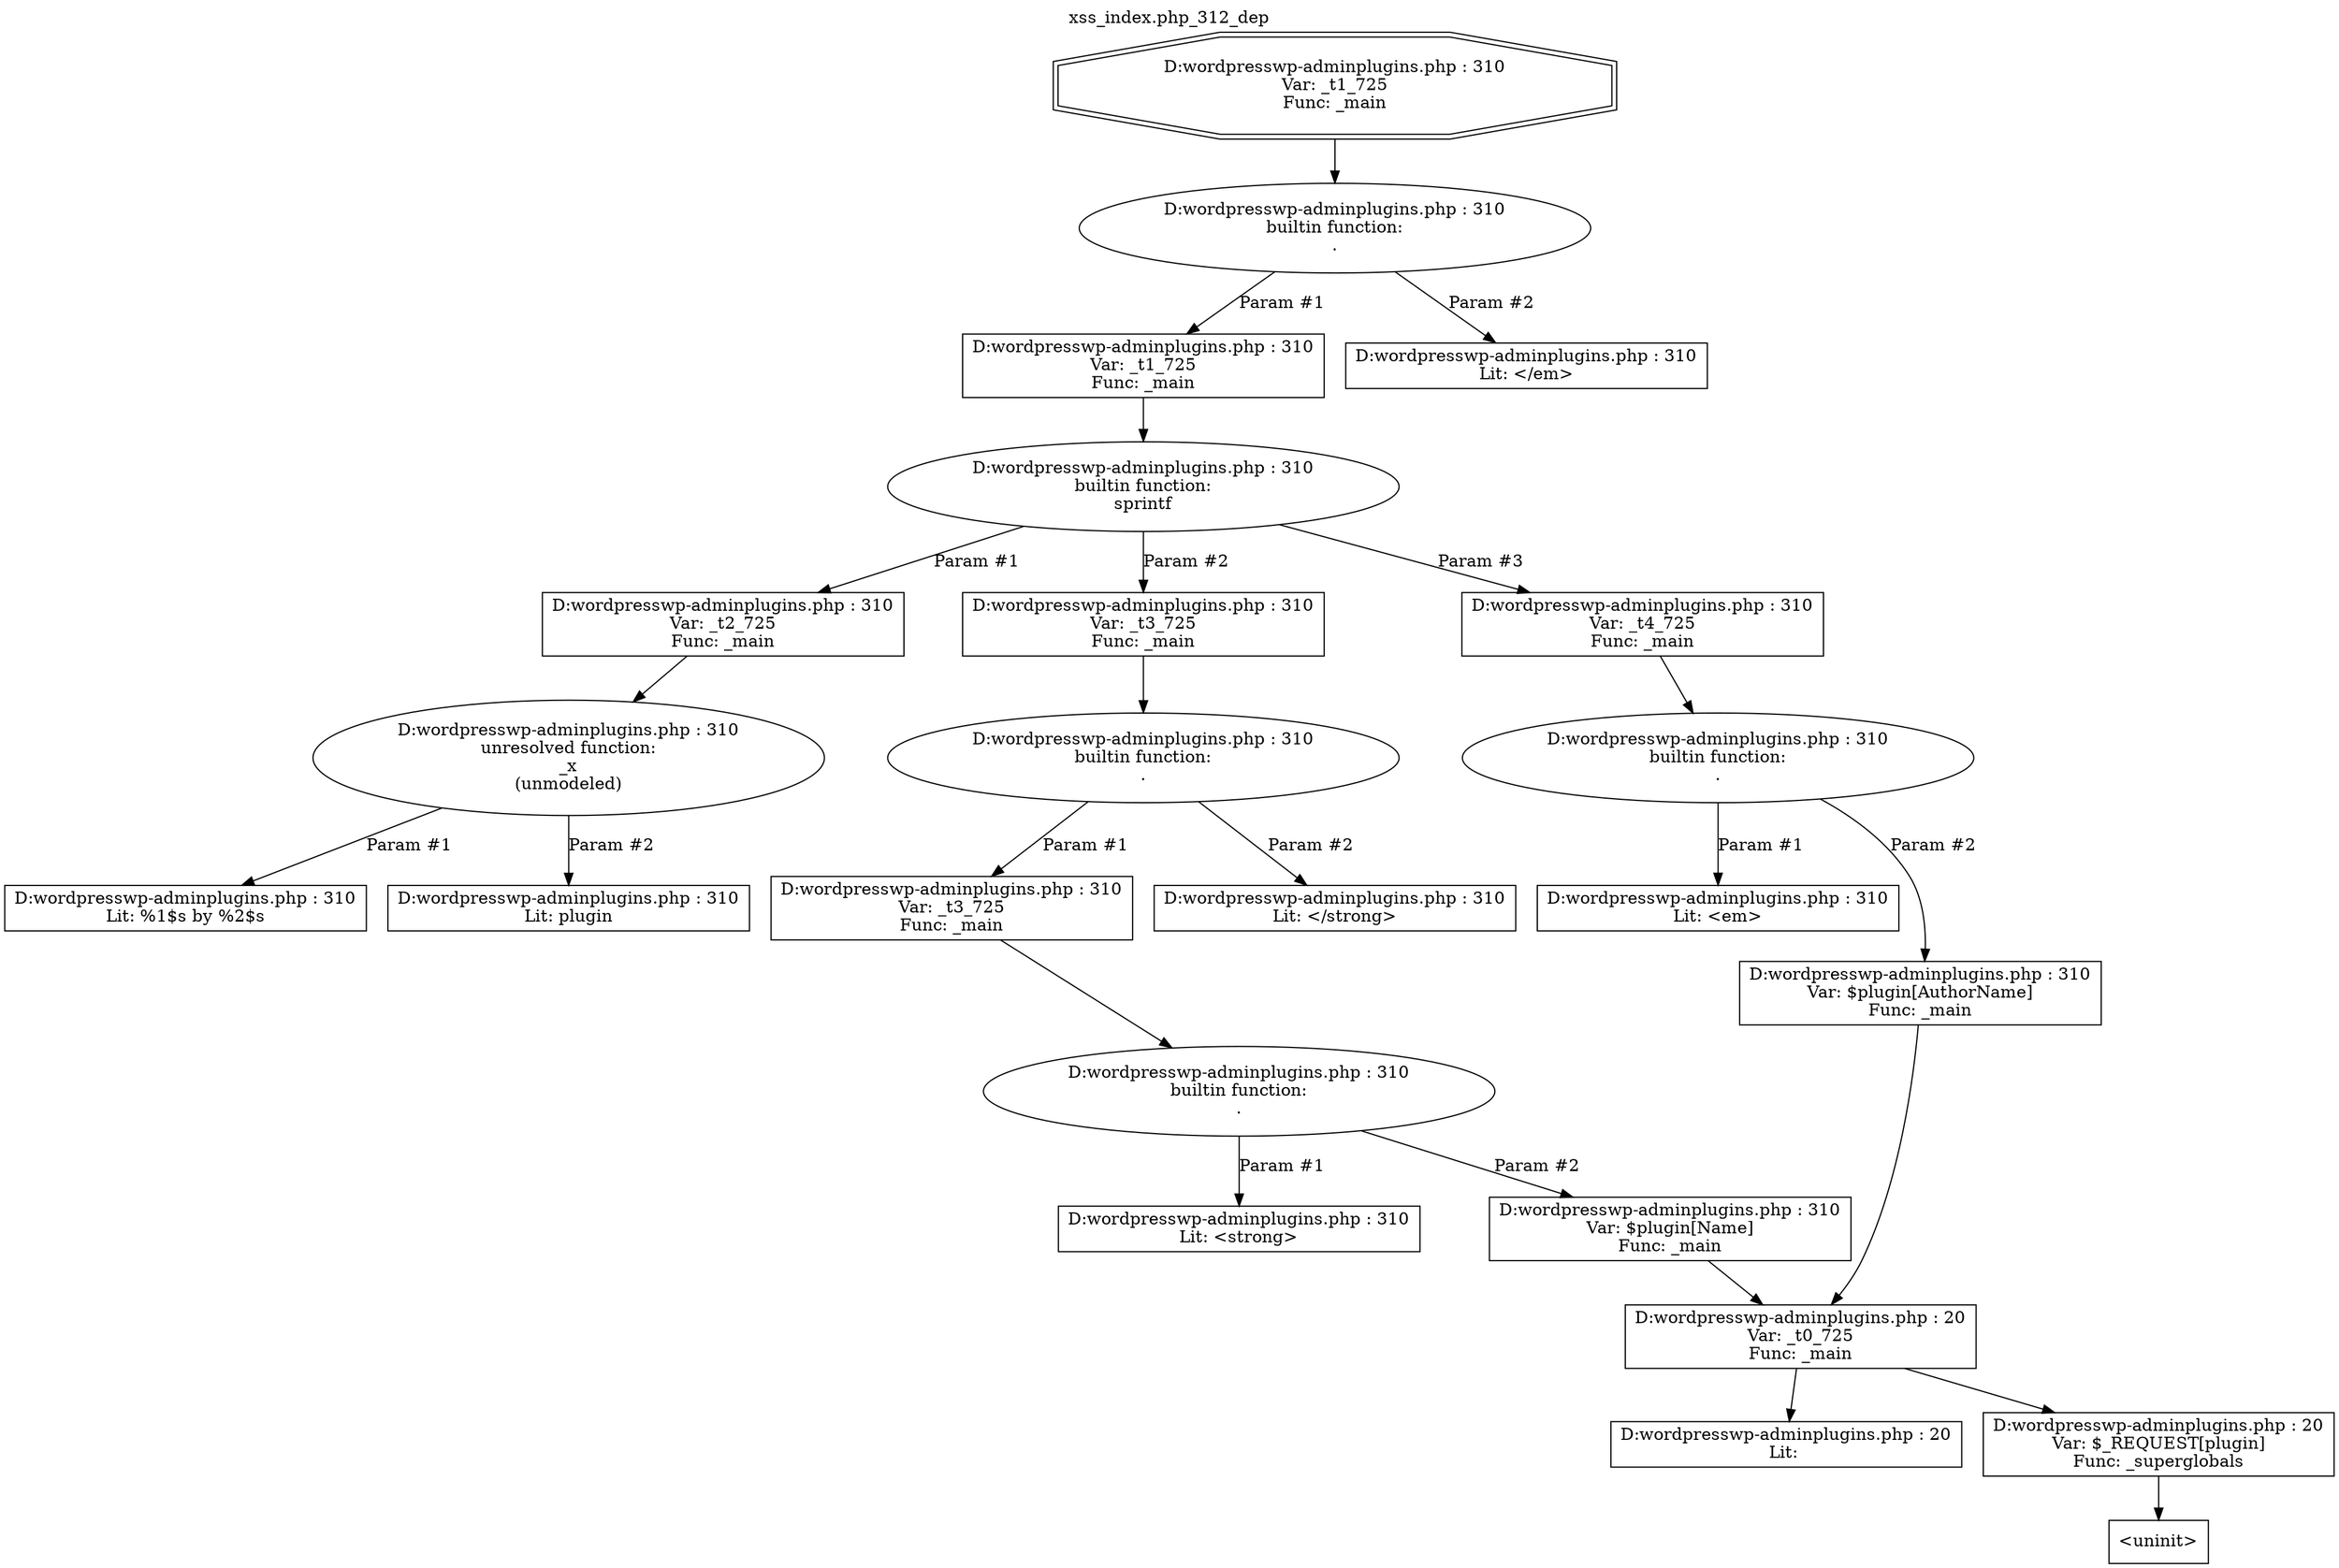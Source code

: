 digraph cfg {
  label="xss_index.php_312_dep";
  labelloc=t;
  n1 [shape=doubleoctagon, label="D:\wordpress\wp-admin\plugins.php : 310\nVar: _t1_725\nFunc: _main\n"];
  n2 [shape=ellipse, label="D:\wordpress\wp-admin\plugins.php : 310\nbuiltin function:\n.\n"];
  n3 [shape=box, label="D:\wordpress\wp-admin\plugins.php : 310\nVar: _t1_725\nFunc: _main\n"];
  n4 [shape=ellipse, label="D:\wordpress\wp-admin\plugins.php : 310\nbuiltin function:\nsprintf\n"];
  n5 [shape=box, label="D:\wordpress\wp-admin\plugins.php : 310\nVar: _t2_725\nFunc: _main\n"];
  n6 [shape=ellipse, label="D:\wordpress\wp-admin\plugins.php : 310\nunresolved function:\n_x\n(unmodeled)\n"];
  n7 [shape=box, label="D:\wordpress\wp-admin\plugins.php : 310\nLit: %1$s by %2$s\n"];
  n8 [shape=box, label="D:\wordpress\wp-admin\plugins.php : 310\nLit: plugin\n"];
  n9 [shape=box, label="D:\wordpress\wp-admin\plugins.php : 310\nVar: _t3_725\nFunc: _main\n"];
  n10 [shape=ellipse, label="D:\wordpress\wp-admin\plugins.php : 310\nbuiltin function:\n.\n"];
  n11 [shape=box, label="D:\wordpress\wp-admin\plugins.php : 310\nVar: _t3_725\nFunc: _main\n"];
  n12 [shape=ellipse, label="D:\wordpress\wp-admin\plugins.php : 310\nbuiltin function:\n.\n"];
  n13 [shape=box, label="D:\wordpress\wp-admin\plugins.php : 310\nLit: <strong>\n"];
  n14 [shape=box, label="D:\wordpress\wp-admin\plugins.php : 310\nVar: $plugin[Name]\nFunc: _main\n"];
  n15 [shape=box, label="D:\wordpress\wp-admin\plugins.php : 20\nVar: _t0_725\nFunc: _main\n"];
  n16 [shape=box, label="D:\wordpress\wp-admin\plugins.php : 20\nLit: \n"];
  n17 [shape=box, label="D:\wordpress\wp-admin\plugins.php : 20\nVar: $_REQUEST[plugin]\nFunc: _superglobals\n"];
  n18 [shape=box, label="<uninit>"];
  n19 [shape=box, label="D:\wordpress\wp-admin\plugins.php : 310\nLit: </strong>\n"];
  n20 [shape=box, label="D:\wordpress\wp-admin\plugins.php : 310\nVar: _t4_725\nFunc: _main\n"];
  n21 [shape=ellipse, label="D:\wordpress\wp-admin\plugins.php : 310\nbuiltin function:\n.\n"];
  n22 [shape=box, label="D:\wordpress\wp-admin\plugins.php : 310\nLit: <em>\n"];
  n23 [shape=box, label="D:\wordpress\wp-admin\plugins.php : 310\nVar: $plugin[AuthorName]\nFunc: _main\n"];
  n24 [shape=box, label="D:\wordpress\wp-admin\plugins.php : 310\nLit: </em>\n"];
  n1 -> n2;
  n3 -> n4;
  n5 -> n6;
  n6 -> n7[label="Param #1"];
  n6 -> n8[label="Param #2"];
  n4 -> n5[label="Param #1"];
  n4 -> n9[label="Param #2"];
  n4 -> n20[label="Param #3"];
  n9 -> n10;
  n11 -> n12;
  n12 -> n13[label="Param #1"];
  n12 -> n14[label="Param #2"];
  n15 -> n16;
  n15 -> n17;
  n17 -> n18;
  n14 -> n15;
  n10 -> n11[label="Param #1"];
  n10 -> n19[label="Param #2"];
  n20 -> n21;
  n21 -> n22[label="Param #1"];
  n21 -> n23[label="Param #2"];
  n23 -> n15;
  n2 -> n3[label="Param #1"];
  n2 -> n24[label="Param #2"];
}
